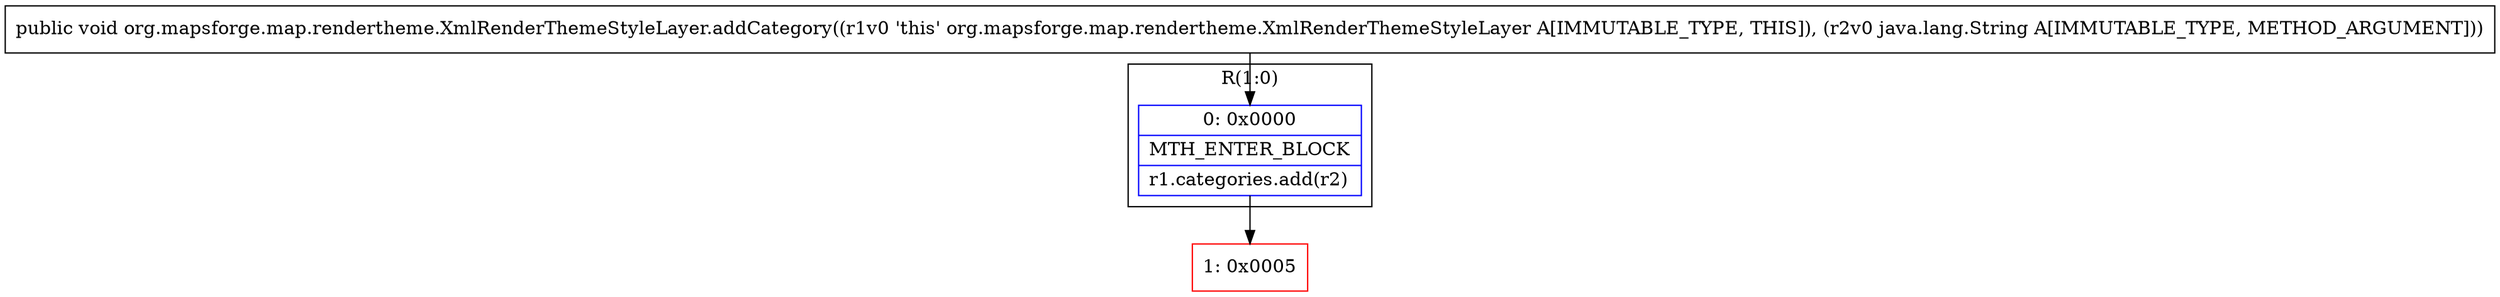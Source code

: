 digraph "CFG fororg.mapsforge.map.rendertheme.XmlRenderThemeStyleLayer.addCategory(Ljava\/lang\/String;)V" {
subgraph cluster_Region_1508875328 {
label = "R(1:0)";
node [shape=record,color=blue];
Node_0 [shape=record,label="{0\:\ 0x0000|MTH_ENTER_BLOCK\l|r1.categories.add(r2)\l}"];
}
Node_1 [shape=record,color=red,label="{1\:\ 0x0005}"];
MethodNode[shape=record,label="{public void org.mapsforge.map.rendertheme.XmlRenderThemeStyleLayer.addCategory((r1v0 'this' org.mapsforge.map.rendertheme.XmlRenderThemeStyleLayer A[IMMUTABLE_TYPE, THIS]), (r2v0 java.lang.String A[IMMUTABLE_TYPE, METHOD_ARGUMENT])) }"];
MethodNode -> Node_0;
Node_0 -> Node_1;
}

